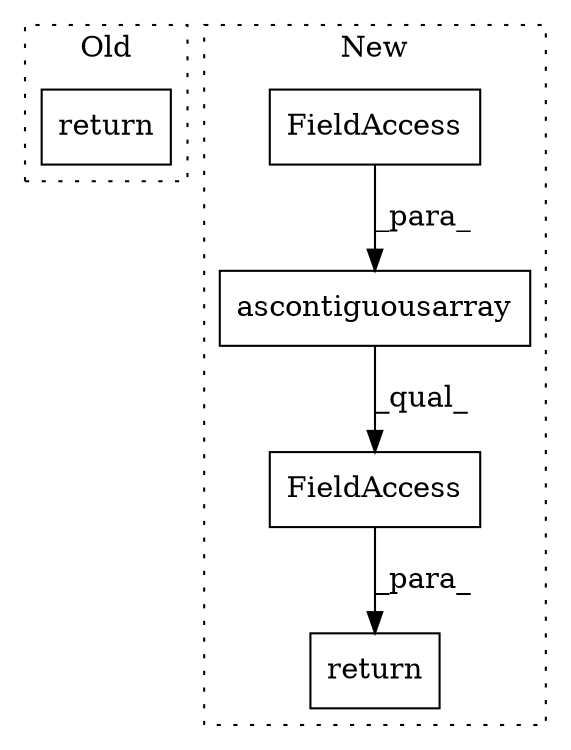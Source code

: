 digraph G {
subgraph cluster0 {
1 [label="return" a="41" s="3504" l="7" shape="box"];
label = "Old";
style="dotted";
}
subgraph cluster1 {
2 [label="ascontiguousarray" a="32" s="4738,4761" l="18,1" shape="box"];
3 [label="return" a="41" s="4725" l="7" shape="box"];
4 [label="FieldAccess" a="22" s="4732" l="32" shape="box"];
5 [label="FieldAccess" a="22" s="4756" l="5" shape="box"];
label = "New";
style="dotted";
}
2 -> 4 [label="_qual_"];
4 -> 3 [label="_para_"];
5 -> 2 [label="_para_"];
}